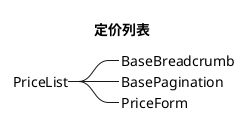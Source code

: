 @startmindmap
title 定价列表

+_ PriceList
++_ BaseBreadcrumb
++_ BasePagination
++_ PriceForm

@endmindmap

@startmindmap
title 报价列表

+_ QuotationList
++_ BaseBreadcrumb
++_ QuotationAll
+++_ QuotationDescription
+++_ BasePagination
+++_ PriceForm

@endmindmap
